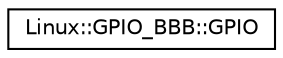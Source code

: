 digraph "Graphical Class Hierarchy"
{
 // INTERACTIVE_SVG=YES
  edge [fontname="Helvetica",fontsize="10",labelfontname="Helvetica",labelfontsize="10"];
  node [fontname="Helvetica",fontsize="10",shape=record];
  rankdir="LR";
  Node1 [label="Linux::GPIO_BBB::GPIO",height=0.2,width=0.4,color="black", fillcolor="white", style="filled",URL="$structLinux_1_1GPIO__BBB_1_1GPIO.html"];
}
